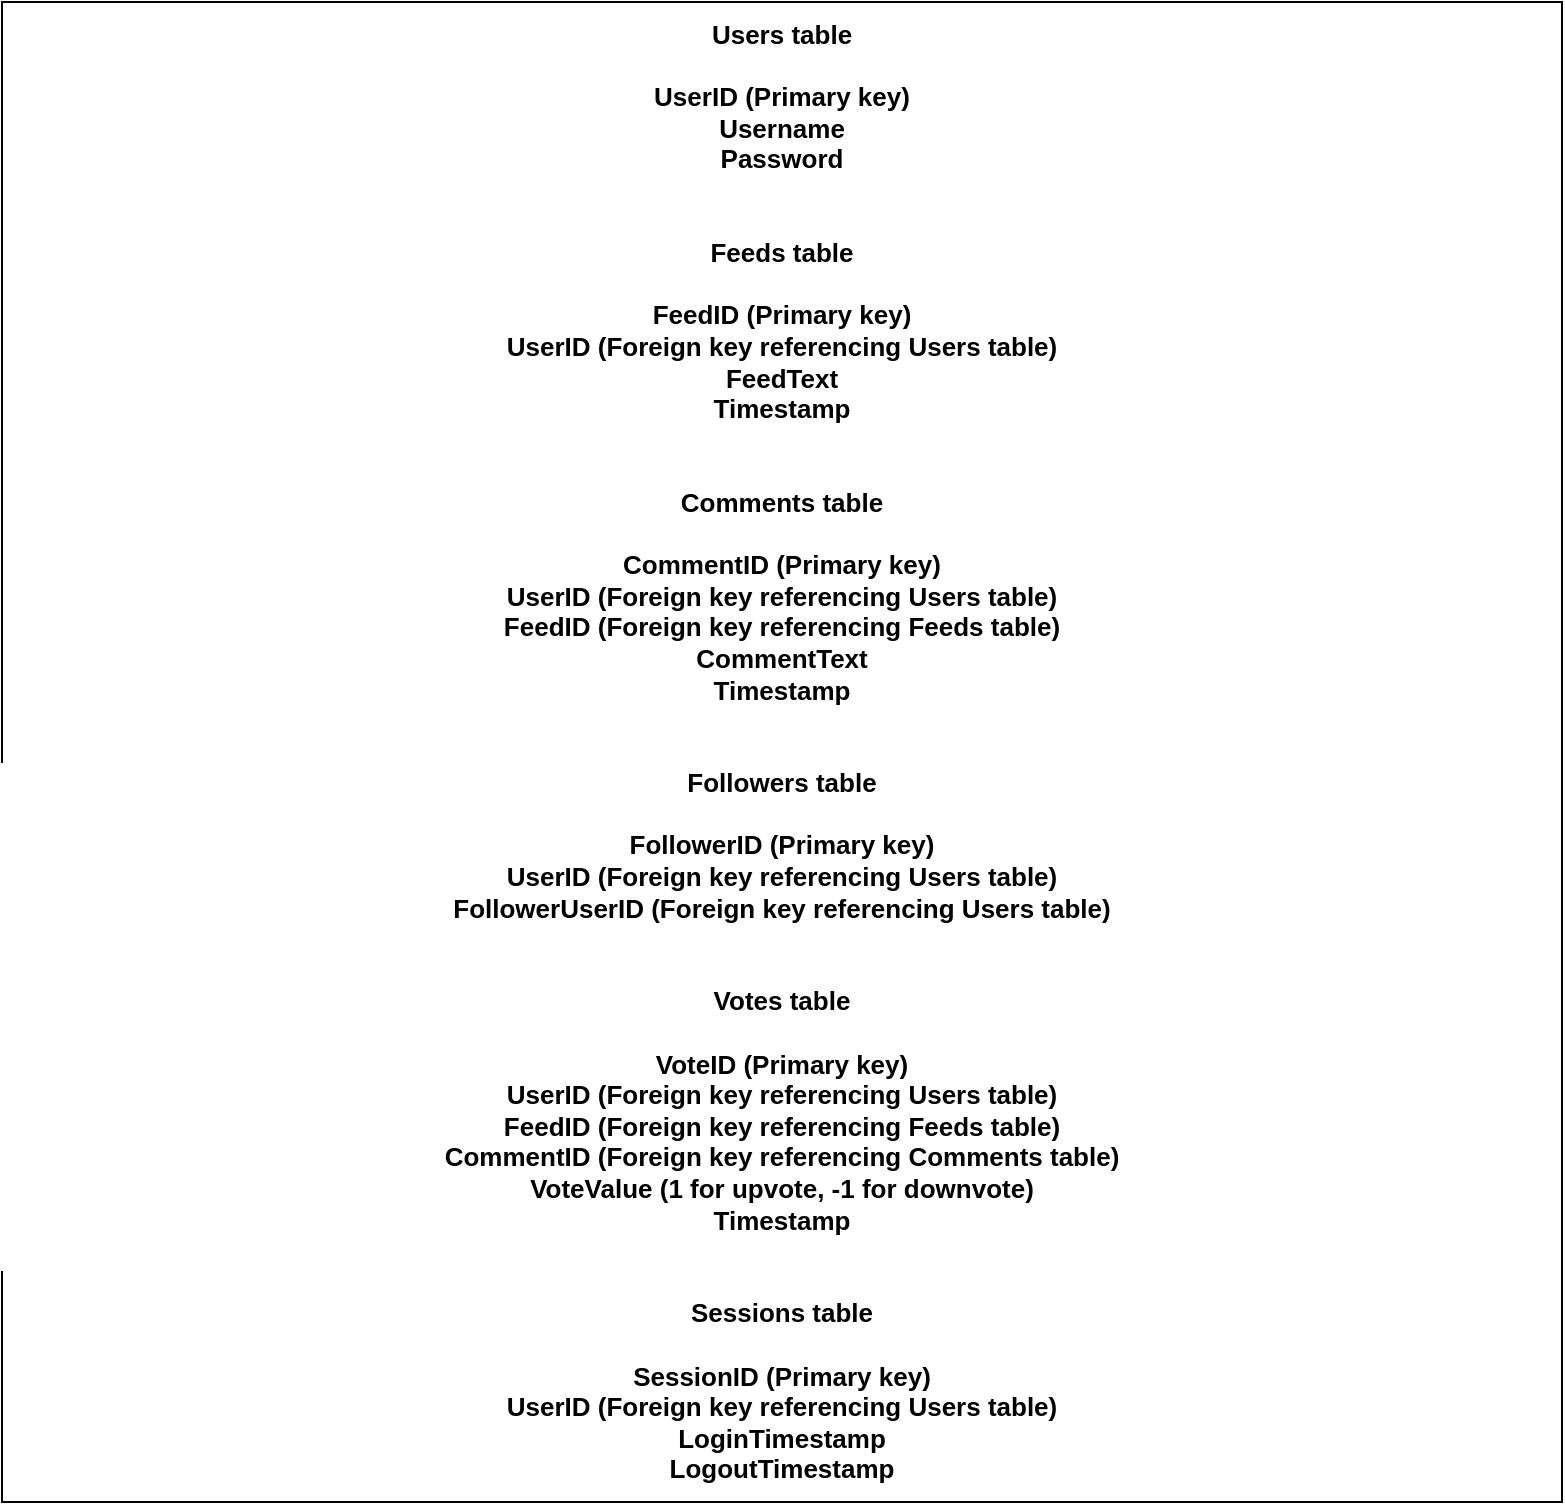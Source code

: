 <mxfile version="21.2.7" type="github">
  <diagram id="C5RBs43oDa-KdzZeNtuy" name="Page-1">
    <mxGraphModel dx="1050" dy="573" grid="1" gridSize="10" guides="1" tooltips="1" connect="1" arrows="1" fold="1" page="1" pageScale="1" pageWidth="827" pageHeight="1169" math="0" shadow="0">
      <root>
        <mxCell id="WIyWlLk6GJQsqaUBKTNV-0" />
        <mxCell id="WIyWlLk6GJQsqaUBKTNV-1" parent="WIyWlLk6GJQsqaUBKTNV-0" />
        <mxCell id="PM99lyU5awcpaP1STMLf-0" value="&lt;b style=&quot;font-size: 13px;&quot;&gt;Users table&lt;br&gt;&lt;br&gt;UserID (Primary key)&lt;br&gt;Username&lt;br&gt;Password&lt;br&gt;&lt;br&gt;&lt;br&gt;Feeds table&lt;br&gt;&lt;br&gt;FeedID (Primary key)&lt;br&gt;UserID (Foreign key referencing Users table)&lt;br&gt;FeedText&lt;br&gt;Timestamp&lt;br&gt;&lt;br&gt;&lt;br&gt;Comments table&lt;br&gt;&lt;br&gt;CommentID (Primary key)&lt;br&gt;UserID (Foreign key referencing Users table)&lt;br&gt;FeedID (Foreign key referencing Feeds table)&lt;br&gt;CommentText&lt;br&gt;Timestamp&lt;br&gt;&lt;br&gt;&lt;br&gt;Followers table&lt;br&gt;&lt;br&gt;FollowerID (Primary key)&lt;br&gt;UserID (Foreign key referencing Users table)&lt;br&gt;FollowerUserID (Foreign key referencing Users table)&lt;br&gt;&lt;br&gt;&lt;br&gt;Votes table&lt;br&gt;&lt;br&gt;VoteID (Primary key)&lt;br&gt;UserID (Foreign key referencing Users table)&lt;br&gt;FeedID (Foreign key referencing Feeds table)&lt;br&gt;CommentID (Foreign key referencing Comments table)&lt;br&gt;VoteValue (1 for upvote, -1 for downvote)&lt;br&gt;Timestamp&lt;br&gt;&lt;br&gt;&lt;br&gt;Sessions table&lt;br&gt;&lt;br&gt;SessionID (Primary key)&lt;br&gt;UserID (Foreign key referencing Users table)&lt;br&gt;LoginTimestamp&lt;br&gt;LogoutTimestamp&lt;/b&gt;" style="rounded=0;whiteSpace=wrap;html=1;" vertex="1" parent="WIyWlLk6GJQsqaUBKTNV-1">
          <mxGeometry x="40" y="10" width="780" height="750" as="geometry" />
        </mxCell>
      </root>
    </mxGraphModel>
  </diagram>
</mxfile>

